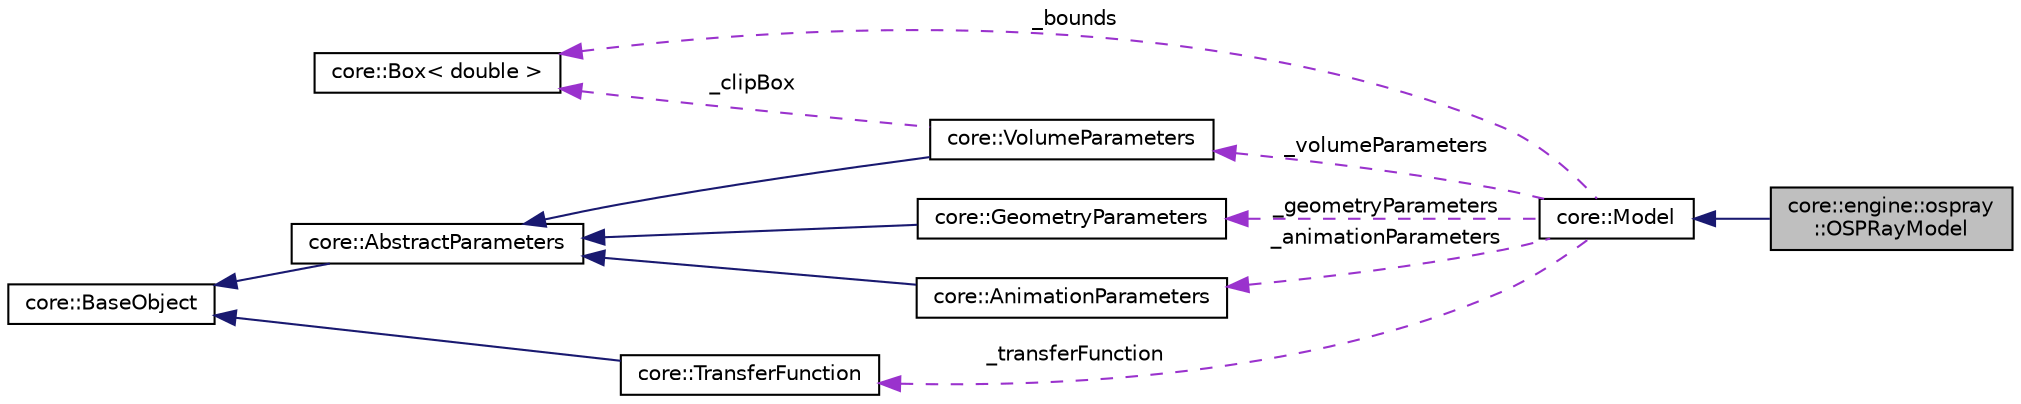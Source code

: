 digraph "core::engine::ospray::OSPRayModel"
{
 // LATEX_PDF_SIZE
  edge [fontname="Helvetica",fontsize="10",labelfontname="Helvetica",labelfontsize="10"];
  node [fontname="Helvetica",fontsize="10",shape=record];
  rankdir="LR";
  Node1 [label="core::engine::ospray\l::OSPRayModel",height=0.2,width=0.4,color="black", fillcolor="grey75", style="filled", fontcolor="black",tooltip=" "];
  Node2 -> Node1 [dir="back",color="midnightblue",fontsize="10",style="solid",fontname="Helvetica"];
  Node2 [label="core::Model",height=0.2,width=0.4,color="black", fillcolor="white", style="filled",URL="$d1/d11/classcore_1_1Model.html",tooltip="The abstract Model class holds the geometry attached to an asset of the scene (mesh,..."];
  Node3 -> Node2 [dir="back",color="darkorchid3",fontsize="10",style="dashed",label=" _geometryParameters" ,fontname="Helvetica"];
  Node3 [label="core::GeometryParameters",height=0.2,width=0.4,color="black", fillcolor="white", style="filled",URL="$d8/d43/classcore_1_1GeometryParameters.html",tooltip=" "];
  Node4 -> Node3 [dir="back",color="midnightblue",fontsize="10",style="solid",fontname="Helvetica"];
  Node4 [label="core::AbstractParameters",height=0.2,width=0.4,color="black", fillcolor="white", style="filled",URL="$da/dda/classcore_1_1AbstractParameters.html",tooltip=" "];
  Node5 -> Node4 [dir="back",color="midnightblue",fontsize="10",style="solid",fontname="Helvetica"];
  Node5 [label="core::BaseObject",height=0.2,width=0.4,color="black", fillcolor="white", style="filled",URL="$d1/dc6/classcore_1_1BaseObject.html",tooltip=" "];
  Node6 -> Node2 [dir="back",color="darkorchid3",fontsize="10",style="dashed",label=" _volumeParameters" ,fontname="Helvetica"];
  Node6 [label="core::VolumeParameters",height=0.2,width=0.4,color="black", fillcolor="white", style="filled",URL="$df/da5/classcore_1_1VolumeParameters.html",tooltip=" "];
  Node4 -> Node6 [dir="back",color="midnightblue",fontsize="10",style="solid",fontname="Helvetica"];
  Node7 -> Node6 [dir="back",color="darkorchid3",fontsize="10",style="dashed",label=" _clipBox" ,fontname="Helvetica"];
  Node7 [label="core::Box\< double \>",height=0.2,width=0.4,color="black", fillcolor="white", style="filled",URL="$df/d44/classcore_1_1Box.html",tooltip=" "];
  Node8 -> Node2 [dir="back",color="darkorchid3",fontsize="10",style="dashed",label=" _transferFunction" ,fontname="Helvetica"];
  Node8 [label="core::TransferFunction",height=0.2,width=0.4,color="black", fillcolor="white", style="filled",URL="$d3/ded/classcore_1_1TransferFunction.html",tooltip=" "];
  Node5 -> Node8 [dir="back",color="midnightblue",fontsize="10",style="solid",fontname="Helvetica"];
  Node9 -> Node2 [dir="back",color="darkorchid3",fontsize="10",style="dashed",label=" _animationParameters" ,fontname="Helvetica"];
  Node9 [label="core::AnimationParameters",height=0.2,width=0.4,color="black", fillcolor="white", style="filled",URL="$d4/dfb/classcore_1_1AnimationParameters.html",tooltip=" "];
  Node4 -> Node9 [dir="back",color="midnightblue",fontsize="10",style="solid",fontname="Helvetica"];
  Node7 -> Node2 [dir="back",color="darkorchid3",fontsize="10",style="dashed",label=" _bounds" ,fontname="Helvetica"];
}
